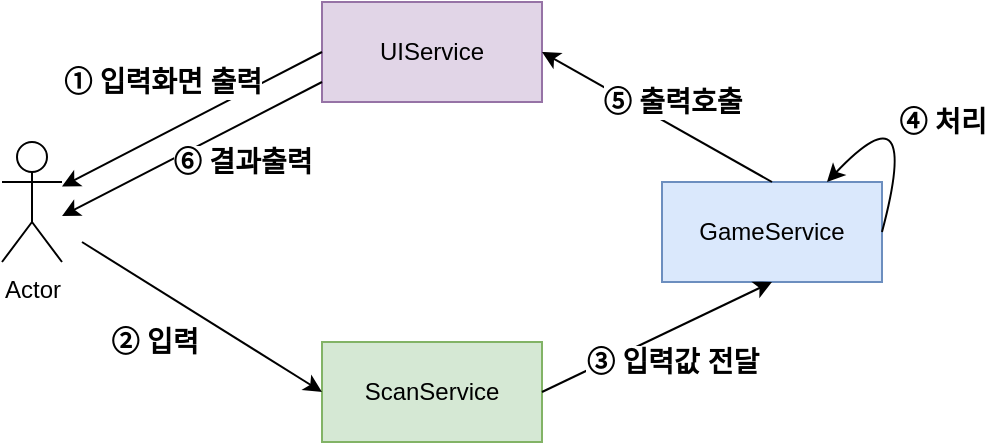 <mxfile version="21.6.6" type="device">
  <diagram name="Page-1" id="tnvgZM0FmMJcun1g3rQK">
    <mxGraphModel dx="2074" dy="1106" grid="1" gridSize="10" guides="1" tooltips="1" connect="1" arrows="1" fold="1" page="1" pageScale="1" pageWidth="850" pageHeight="1100" math="0" shadow="0">
      <root>
        <mxCell id="0" />
        <mxCell id="1" parent="0" />
        <mxCell id="3p-_I693n1i471xa-Qc9-1" value="Actor" style="shape=umlActor;verticalLabelPosition=bottom;verticalAlign=top;html=1;" vertex="1" parent="1">
          <mxGeometry x="90" y="480" width="30" height="60" as="geometry" />
        </mxCell>
        <mxCell id="3p-_I693n1i471xa-Qc9-2" value="UIService" style="html=1;whiteSpace=wrap;fillColor=#e1d5e7;strokeColor=#9673a6;" vertex="1" parent="1">
          <mxGeometry x="250" y="410" width="110" height="50" as="geometry" />
        </mxCell>
        <mxCell id="3p-_I693n1i471xa-Qc9-3" value="GameService" style="html=1;whiteSpace=wrap;fillColor=#dae8fc;strokeColor=#6c8ebf;" vertex="1" parent="1">
          <mxGeometry x="420" y="500" width="110" height="50" as="geometry" />
        </mxCell>
        <mxCell id="3p-_I693n1i471xa-Qc9-5" value="ScanService" style="html=1;whiteSpace=wrap;fillColor=#d5e8d4;strokeColor=#82b366;" vertex="1" parent="1">
          <mxGeometry x="250" y="580" width="110" height="50" as="geometry" />
        </mxCell>
        <mxCell id="3p-_I693n1i471xa-Qc9-6" value="" style="endArrow=classic;html=1;rounded=0;exitX=0;exitY=0.5;exitDx=0;exitDy=0;" edge="1" parent="1" source="3p-_I693n1i471xa-Qc9-2" target="3p-_I693n1i471xa-Qc9-1">
          <mxGeometry width="50" height="50" relative="1" as="geometry">
            <mxPoint x="560" y="590" as="sourcePoint" />
            <mxPoint x="610" y="540" as="targetPoint" />
          </mxGeometry>
        </mxCell>
        <mxCell id="3p-_I693n1i471xa-Qc9-7" value="① 입력화면 출력" style="edgeLabel;html=1;align=center;verticalAlign=middle;resizable=0;points=[];fontSize=14;fontFamily=Helvetica;fontStyle=1" vertex="1" connectable="0" parent="3p-_I693n1i471xa-Qc9-6">
          <mxGeometry x="-0.071" y="1" relative="1" as="geometry">
            <mxPoint x="-20" y="-17" as="offset" />
          </mxGeometry>
        </mxCell>
        <mxCell id="3p-_I693n1i471xa-Qc9-10" value="" style="endArrow=classic;html=1;rounded=0;entryX=0;entryY=0.5;entryDx=0;entryDy=0;" edge="1" parent="1" target="3p-_I693n1i471xa-Qc9-5">
          <mxGeometry width="50" height="50" relative="1" as="geometry">
            <mxPoint x="130" y="530" as="sourcePoint" />
            <mxPoint x="250" y="615" as="targetPoint" />
          </mxGeometry>
        </mxCell>
        <mxCell id="3p-_I693n1i471xa-Qc9-11" value="② 입력" style="edgeLabel;html=1;align=center;verticalAlign=middle;resizable=0;points=[];fontSize=14;fontFamily=Helvetica;fontStyle=1" vertex="1" connectable="0" parent="3p-_I693n1i471xa-Qc9-10">
          <mxGeometry x="-0.071" y="1" relative="1" as="geometry">
            <mxPoint x="-20" y="16" as="offset" />
          </mxGeometry>
        </mxCell>
        <mxCell id="3p-_I693n1i471xa-Qc9-12" value="" style="endArrow=classic;html=1;rounded=0;entryX=0.5;entryY=1;entryDx=0;entryDy=0;exitX=1;exitY=0.5;exitDx=0;exitDy=0;" edge="1" parent="1" source="3p-_I693n1i471xa-Qc9-5" target="3p-_I693n1i471xa-Qc9-3">
          <mxGeometry width="50" height="50" relative="1" as="geometry">
            <mxPoint x="380" y="625" as="sourcePoint" />
            <mxPoint x="495" y="570" as="targetPoint" />
          </mxGeometry>
        </mxCell>
        <mxCell id="3p-_I693n1i471xa-Qc9-13" value="③ 입력값 전달" style="edgeLabel;html=1;align=center;verticalAlign=middle;resizable=0;points=[];fontSize=14;fontFamily=Helvetica;fontStyle=1" vertex="1" connectable="0" parent="3p-_I693n1i471xa-Qc9-12">
          <mxGeometry x="-0.071" y="1" relative="1" as="geometry">
            <mxPoint x="12" y="11" as="offset" />
          </mxGeometry>
        </mxCell>
        <mxCell id="3p-_I693n1i471xa-Qc9-14" value="" style="endArrow=classic;html=1;rounded=0;exitX=1;exitY=0.5;exitDx=0;exitDy=0;edgeStyle=orthogonalEdgeStyle;curved=1;entryX=0.75;entryY=0;entryDx=0;entryDy=0;" edge="1" parent="1" source="3p-_I693n1i471xa-Qc9-3" target="3p-_I693n1i471xa-Qc9-3">
          <mxGeometry width="50" height="50" relative="1" as="geometry">
            <mxPoint x="560" y="520" as="sourcePoint" />
            <mxPoint x="580" y="440" as="targetPoint" />
            <Array as="points">
              <mxPoint x="550" y="450" />
            </Array>
          </mxGeometry>
        </mxCell>
        <mxCell id="3p-_I693n1i471xa-Qc9-15" value="④ 처리" style="edgeLabel;html=1;align=center;verticalAlign=middle;resizable=0;points=[];fontSize=14;fontFamily=Helvetica;fontStyle=1" vertex="1" connectable="0" parent="3p-_I693n1i471xa-Qc9-14">
          <mxGeometry x="-0.071" y="1" relative="1" as="geometry">
            <mxPoint x="13" y="11" as="offset" />
          </mxGeometry>
        </mxCell>
        <mxCell id="3p-_I693n1i471xa-Qc9-18" value="" style="endArrow=classic;html=1;rounded=0;entryX=1;entryY=0.5;entryDx=0;entryDy=0;exitX=0.5;exitY=0;exitDx=0;exitDy=0;" edge="1" parent="1" source="3p-_I693n1i471xa-Qc9-3" target="3p-_I693n1i471xa-Qc9-2">
          <mxGeometry width="50" height="50" relative="1" as="geometry">
            <mxPoint x="360" y="480" as="sourcePoint" />
            <mxPoint x="475" y="425" as="targetPoint" />
          </mxGeometry>
        </mxCell>
        <mxCell id="3p-_I693n1i471xa-Qc9-19" value="⑤ 출력호출" style="edgeLabel;html=1;align=center;verticalAlign=middle;resizable=0;points=[];fontSize=14;fontFamily=Helvetica;fontStyle=1" vertex="1" connectable="0" parent="3p-_I693n1i471xa-Qc9-18">
          <mxGeometry x="-0.071" y="1" relative="1" as="geometry">
            <mxPoint x="4" y="-11" as="offset" />
          </mxGeometry>
        </mxCell>
        <mxCell id="3p-_I693n1i471xa-Qc9-20" value="" style="endArrow=classic;html=1;rounded=0;exitX=0;exitY=0.5;exitDx=0;exitDy=0;" edge="1" parent="1">
          <mxGeometry width="50" height="50" relative="1" as="geometry">
            <mxPoint x="250" y="450" as="sourcePoint" />
            <mxPoint x="120" y="517" as="targetPoint" />
          </mxGeometry>
        </mxCell>
        <mxCell id="3p-_I693n1i471xa-Qc9-21" value="⑥ 결과출력" style="edgeLabel;html=1;align=center;verticalAlign=middle;resizable=0;points=[];fontSize=14;fontFamily=Helvetica;fontStyle=1" vertex="1" connectable="0" parent="3p-_I693n1i471xa-Qc9-20">
          <mxGeometry x="-0.071" y="1" relative="1" as="geometry">
            <mxPoint x="20" y="8" as="offset" />
          </mxGeometry>
        </mxCell>
      </root>
    </mxGraphModel>
  </diagram>
</mxfile>

